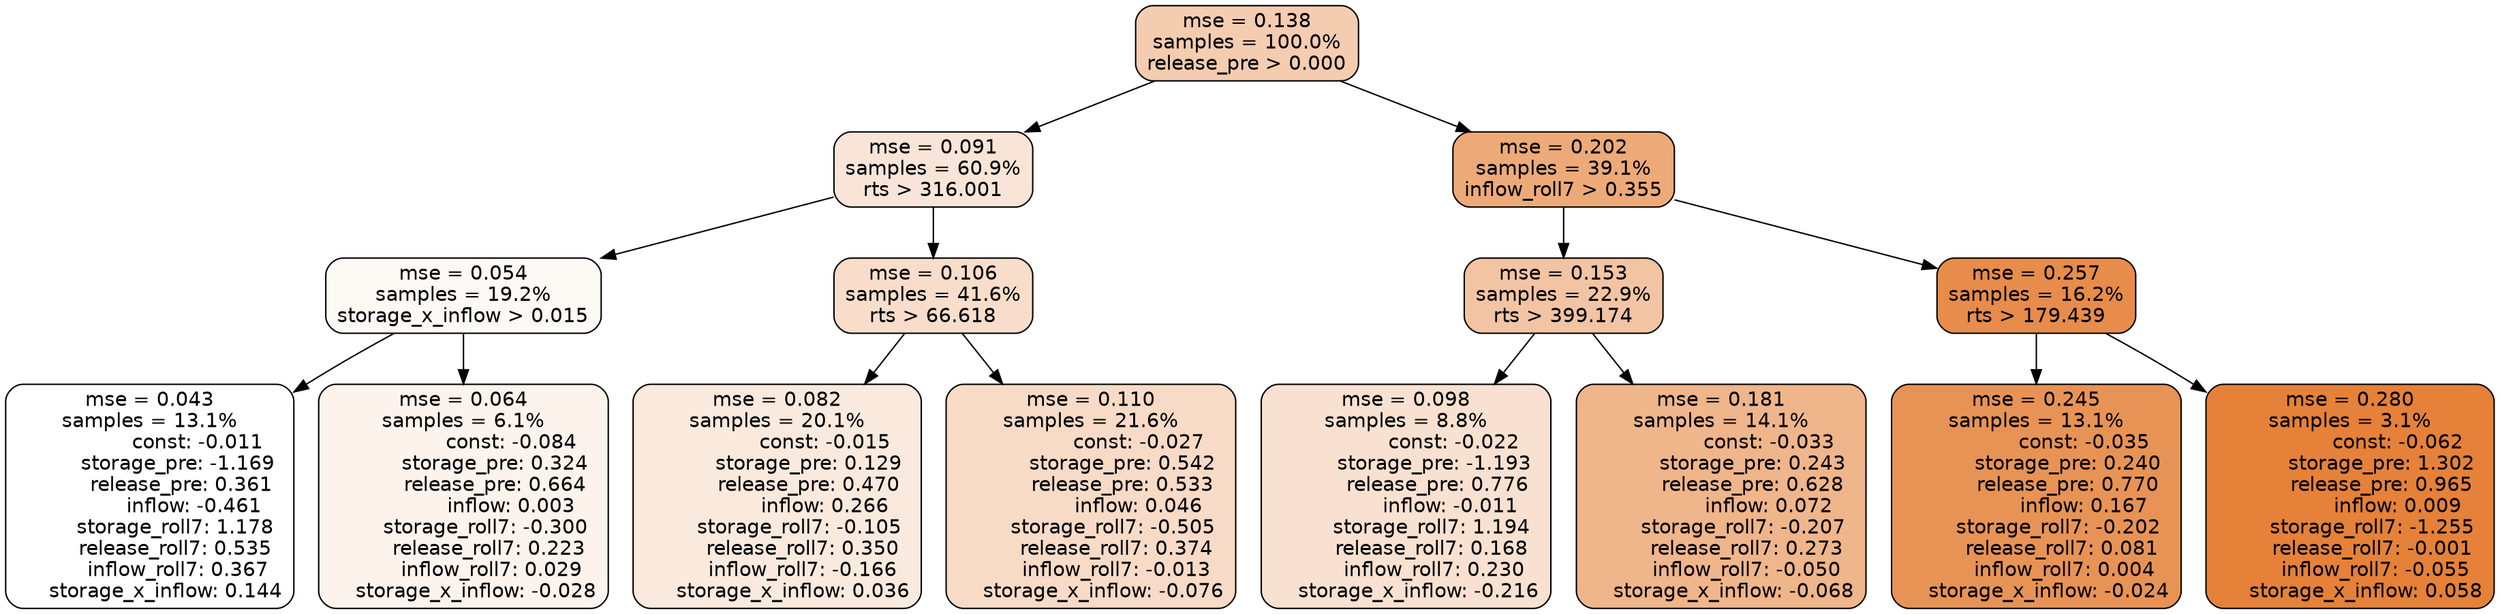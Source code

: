 digraph tree {
node [shape=rectangle, style="filled, rounded", color="black", fontname=helvetica] ;
edge [fontname=helvetica] ;
	"0" [label="mse = 0.138
samples = 100.0%
release_pre > 0.000", fillcolor="#f4ccb0"]
	"1" [label="mse = 0.091
samples = 60.9%
rts > 316.001", fillcolor="#f9e5d7"]
	"8" [label="mse = 0.202
samples = 39.1%
inflow_roll7 > 0.355", fillcolor="#edaa79"]
	"5" [label="mse = 0.054
samples = 19.2%
storage_x_inflow > 0.015", fillcolor="#fdf9f5"]
	"2" [label="mse = 0.106
samples = 41.6%
rts > 66.618", fillcolor="#f8ddca"]
	"9" [label="mse = 0.153
samples = 22.9%
rts > 399.174", fillcolor="#f2c4a3"]
	"12" [label="mse = 0.257
samples = 16.2%
rts > 179.439", fillcolor="#e78c4b"]
	"6" [label="mse = 0.043
samples = 13.1%
               const: -0.011
         storage_pre: -1.169
          release_pre: 0.361
              inflow: -0.461
        storage_roll7: 1.178
        release_roll7: 0.535
         inflow_roll7: 0.367
     storage_x_inflow: 0.144", fillcolor="#ffffff"]
	"7" [label="mse = 0.064
samples = 6.1%
               const: -0.084
          storage_pre: 0.324
          release_pre: 0.664
               inflow: 0.003
       storage_roll7: -0.300
        release_roll7: 0.223
         inflow_roll7: 0.029
    storage_x_inflow: -0.028", fillcolor="#fcf3ed"]
	"3" [label="mse = 0.082
samples = 20.1%
               const: -0.015
          storage_pre: 0.129
          release_pre: 0.470
               inflow: 0.266
       storage_roll7: -0.105
        release_roll7: 0.350
        inflow_roll7: -0.166
     storage_x_inflow: 0.036", fillcolor="#faeade"]
	"4" [label="mse = 0.110
samples = 21.6%
               const: -0.027
          storage_pre: 0.542
          release_pre: 0.533
               inflow: 0.046
       storage_roll7: -0.505
        release_roll7: 0.374
        inflow_roll7: -0.013
    storage_x_inflow: -0.076", fillcolor="#f7dbc7"]
	"11" [label="mse = 0.098
samples = 8.8%
               const: -0.022
         storage_pre: -1.193
          release_pre: 0.776
              inflow: -0.011
        storage_roll7: 1.194
        release_roll7: 0.168
         inflow_roll7: 0.230
    storage_x_inflow: -0.216", fillcolor="#f8e1d1"]
	"10" [label="mse = 0.181
samples = 14.1%
               const: -0.033
          storage_pre: 0.243
          release_pre: 0.628
               inflow: 0.072
       storage_roll7: -0.207
        release_roll7: 0.273
        inflow_roll7: -0.050
    storage_x_inflow: -0.068", fillcolor="#efb58b"]
	"13" [label="mse = 0.245
samples = 13.1%
               const: -0.035
          storage_pre: 0.240
          release_pre: 0.770
               inflow: 0.167
       storage_roll7: -0.202
        release_roll7: 0.081
         inflow_roll7: 0.004
    storage_x_inflow: -0.024", fillcolor="#e89356"]
	"14" [label="mse = 0.280
samples = 3.1%
               const: -0.062
          storage_pre: 1.302
          release_pre: 0.965
               inflow: 0.009
       storage_roll7: -1.255
       release_roll7: -0.001
        inflow_roll7: -0.055
     storage_x_inflow: 0.058", fillcolor="#e58139"]

	"0" -> "1"
	"0" -> "8"
	"1" -> "2"
	"1" -> "5"
	"8" -> "9"
	"8" -> "12"
	"5" -> "6"
	"5" -> "7"
	"2" -> "3"
	"2" -> "4"
	"9" -> "10"
	"9" -> "11"
	"12" -> "13"
	"12" -> "14"
}